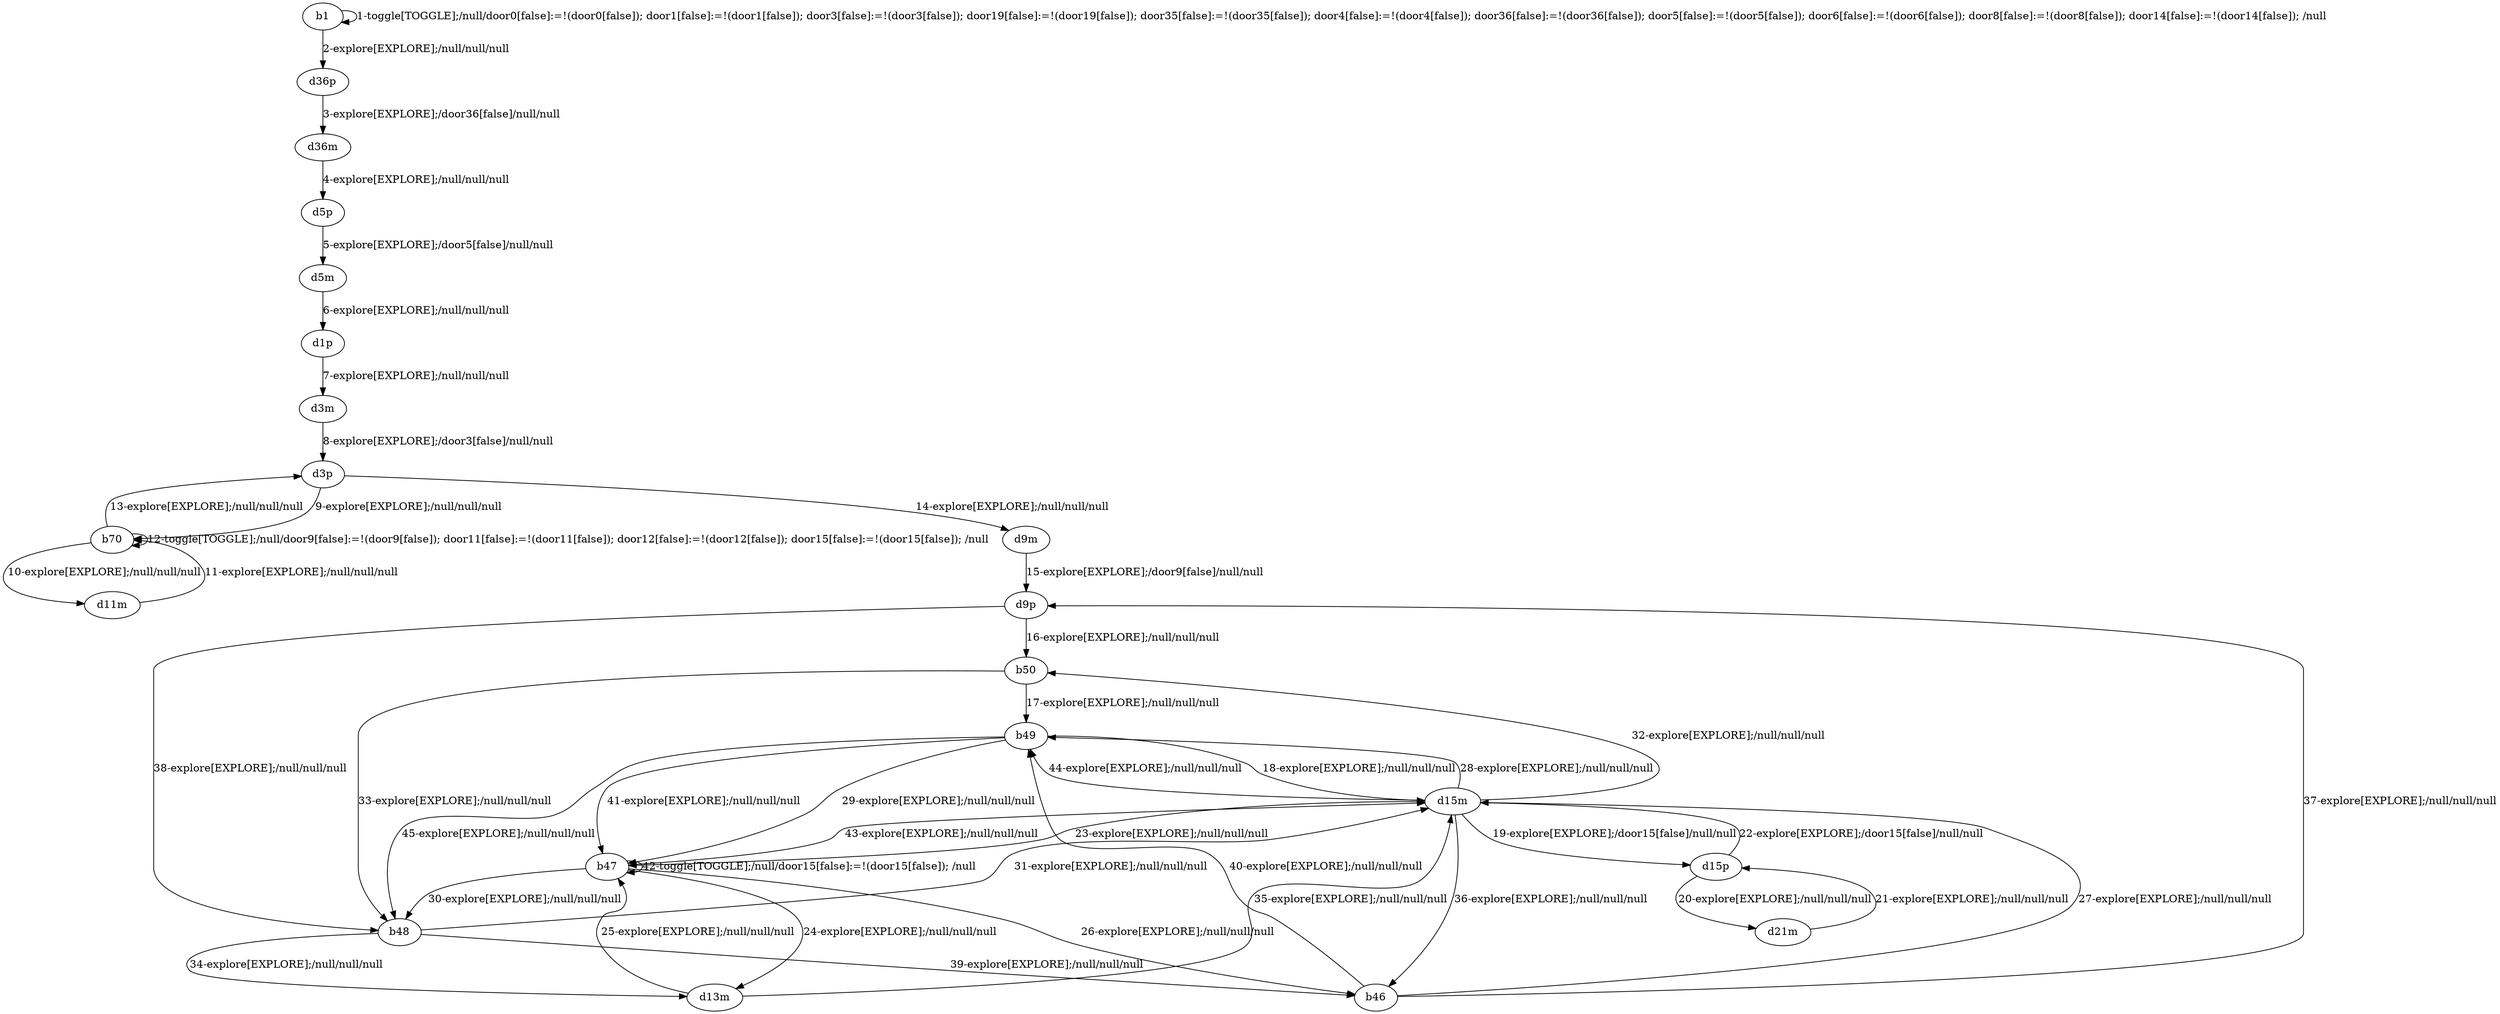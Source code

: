 # Total number of goals covered by this test: 1
# b49 --> b48

digraph g {
"b1" -> "b1" [label = "1-toggle[TOGGLE];/null/door0[false]:=!(door0[false]); door1[false]:=!(door1[false]); door3[false]:=!(door3[false]); door19[false]:=!(door19[false]); door35[false]:=!(door35[false]); door4[false]:=!(door4[false]); door36[false]:=!(door36[false]); door5[false]:=!(door5[false]); door6[false]:=!(door6[false]); door8[false]:=!(door8[false]); door14[false]:=!(door14[false]); /null"];
"b1" -> "d36p" [label = "2-explore[EXPLORE];/null/null/null"];
"d36p" -> "d36m" [label = "3-explore[EXPLORE];/door36[false]/null/null"];
"d36m" -> "d5p" [label = "4-explore[EXPLORE];/null/null/null"];
"d5p" -> "d5m" [label = "5-explore[EXPLORE];/door5[false]/null/null"];
"d5m" -> "d1p" [label = "6-explore[EXPLORE];/null/null/null"];
"d1p" -> "d3m" [label = "7-explore[EXPLORE];/null/null/null"];
"d3m" -> "d3p" [label = "8-explore[EXPLORE];/door3[false]/null/null"];
"d3p" -> "b70" [label = "9-explore[EXPLORE];/null/null/null"];
"b70" -> "d11m" [label = "10-explore[EXPLORE];/null/null/null"];
"d11m" -> "b70" [label = "11-explore[EXPLORE];/null/null/null"];
"b70" -> "b70" [label = "12-toggle[TOGGLE];/null/door9[false]:=!(door9[false]); door11[false]:=!(door11[false]); door12[false]:=!(door12[false]); door15[false]:=!(door15[false]); /null"];
"b70" -> "d3p" [label = "13-explore[EXPLORE];/null/null/null"];
"d3p" -> "d9m" [label = "14-explore[EXPLORE];/null/null/null"];
"d9m" -> "d9p" [label = "15-explore[EXPLORE];/door9[false]/null/null"];
"d9p" -> "b50" [label = "16-explore[EXPLORE];/null/null/null"];
"b50" -> "b49" [label = "17-explore[EXPLORE];/null/null/null"];
"b49" -> "d15m" [label = "18-explore[EXPLORE];/null/null/null"];
"d15m" -> "d15p" [label = "19-explore[EXPLORE];/door15[false]/null/null"];
"d15p" -> "d21m" [label = "20-explore[EXPLORE];/null/null/null"];
"d21m" -> "d15p" [label = "21-explore[EXPLORE];/null/null/null"];
"d15p" -> "d15m" [label = "22-explore[EXPLORE];/door15[false]/null/null"];
"d15m" -> "b47" [label = "23-explore[EXPLORE];/null/null/null"];
"b47" -> "d13m" [label = "24-explore[EXPLORE];/null/null/null"];
"d13m" -> "b47" [label = "25-explore[EXPLORE];/null/null/null"];
"b47" -> "b46" [label = "26-explore[EXPLORE];/null/null/null"];
"b46" -> "d15m" [label = "27-explore[EXPLORE];/null/null/null"];
"d15m" -> "b49" [label = "28-explore[EXPLORE];/null/null/null"];
"b49" -> "b47" [label = "29-explore[EXPLORE];/null/null/null"];
"b47" -> "b48" [label = "30-explore[EXPLORE];/null/null/null"];
"b48" -> "d15m" [label = "31-explore[EXPLORE];/null/null/null"];
"d15m" -> "b50" [label = "32-explore[EXPLORE];/null/null/null"];
"b50" -> "b48" [label = "33-explore[EXPLORE];/null/null/null"];
"b48" -> "d13m" [label = "34-explore[EXPLORE];/null/null/null"];
"d13m" -> "d15m" [label = "35-explore[EXPLORE];/null/null/null"];
"d15m" -> "b46" [label = "36-explore[EXPLORE];/null/null/null"];
"b46" -> "d9p" [label = "37-explore[EXPLORE];/null/null/null"];
"d9p" -> "b48" [label = "38-explore[EXPLORE];/null/null/null"];
"b48" -> "b46" [label = "39-explore[EXPLORE];/null/null/null"];
"b46" -> "b49" [label = "40-explore[EXPLORE];/null/null/null"];
"b49" -> "b47" [label = "41-explore[EXPLORE];/null/null/null"];
"b47" -> "b47" [label = "42-toggle[TOGGLE];/null/door15[false]:=!(door15[false]); /null"];
"b47" -> "d15m" [label = "43-explore[EXPLORE];/null/null/null"];
"d15m" -> "b49" [label = "44-explore[EXPLORE];/null/null/null"];
"b49" -> "b48" [label = "45-explore[EXPLORE];/null/null/null"];
}
